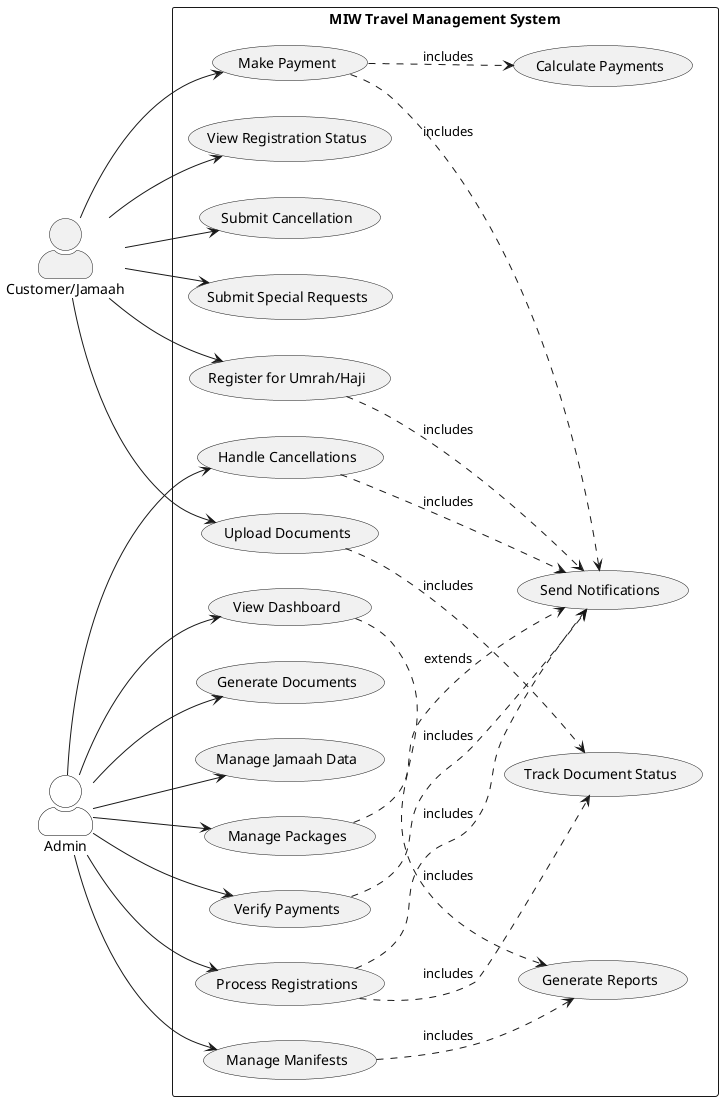 @startuml MIW Travel Management System

left to right direction
skinparam actorStyle awesome

' Actors
actor "Customer/Jamaah" as customer
actor :Admin: as admin #FFFFFF;line:black

rectangle "MIW Travel Management System" {
  ' Customer use cases
  usecase "Register for Umrah/Haji" as register
  usecase "Upload Documents" as upload
  usecase "Make Payment" as payment
  usecase "View Registration Status" as viewStatus
  usecase "Submit Cancellation" as cancel
  usecase "Submit Special Requests" as request

  ' Admin use cases
  usecase "Manage Packages" as managePackages
  usecase "Verify Payments" as verifyPayment
  usecase "Process Registrations" as processReg
  usecase "Manage Manifests" as manifest
  usecase "View Dashboard" as dashboard
  usecase "Handle Cancellations" as handleCancel
  usecase "Generate Documents" as genDocs
  usecase "Manage Jamaah Data" as manageJamaah

  ' System use cases
  usecase "Send Notifications" as notify
  usecase "Calculate Payments" as calc
  usecase "Track Document Status" as trackDocs
  usecase "Generate Reports" as reports

  ' Customer relationships
  customer --> register
  customer --> upload
  customer --> payment
  customer --> viewStatus
  customer --> cancel
  customer --> request

  ' Admin relationships
  admin --> managePackages
  admin --> verifyPayment
  admin --> processReg
  admin --> manifest
  admin --> dashboard
  admin --> handleCancel
  admin --> genDocs
  admin --> manageJamaah

  ' System relationships
  register ..> notify : includes
  payment ..> calc : includes
  payment ..> notify : includes
  upload ..> trackDocs : includes
  processReg ..> notify : includes
  verifyPayment ..> notify : includes
  dashboard ..> reports : includes
  manifest ..> reports : includes

  ' Additional relationships
  managePackages ..> notify : extends
  handleCancel ..> notify : includes
  processReg ..> trackDocs : includes
}

@enduml
